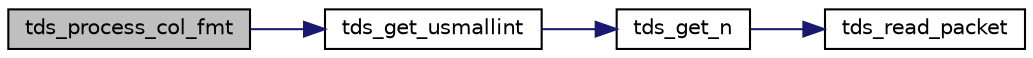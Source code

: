 digraph "tds_process_col_fmt"
{
 // LATEX_PDF_SIZE
  edge [fontname="Helvetica",fontsize="10",labelfontname="Helvetica",labelfontsize="10"];
  node [fontname="Helvetica",fontsize="10",shape=record];
  rankdir="LR";
  Node1 [label="tds_process_col_fmt",height=0.2,width=0.4,color="black", fillcolor="grey75", style="filled", fontcolor="black",tooltip="tds_process_col_fmt() is the other half of result set processing under TDS 4.2."];
  Node1 -> Node2 [color="midnightblue",fontsize="10",style="solid",fontname="Helvetica"];
  Node2 [label="tds_get_usmallint",height=0.2,width=0.4,color="black", fillcolor="white", style="filled",URL="$a00564.html#gad38aa5b9547817854ccba1fcc7855861",tooltip="Get an int16 from the server."];
  Node2 -> Node3 [color="midnightblue",fontsize="10",style="solid",fontname="Helvetica"];
  Node3 [label="tds_get_n",height=0.2,width=0.4,color="black", fillcolor="white", style="filled",URL="$a00564.html#gae777dd57e8d1bb40349d7d7d8434fddf",tooltip="Get N bytes from the buffer and return them in the already allocated space   given to us."];
  Node3 -> Node4 [color="midnightblue",fontsize="10",style="solid",fontname="Helvetica"];
  Node4 [label="tds_read_packet",height=0.2,width=0.4,color="black", fillcolor="white", style="filled",URL="$a00564.html#ga410619783bdf2bb60b0f27a5578e0e07",tooltip="Read in one 'packet' from the server."];
}
